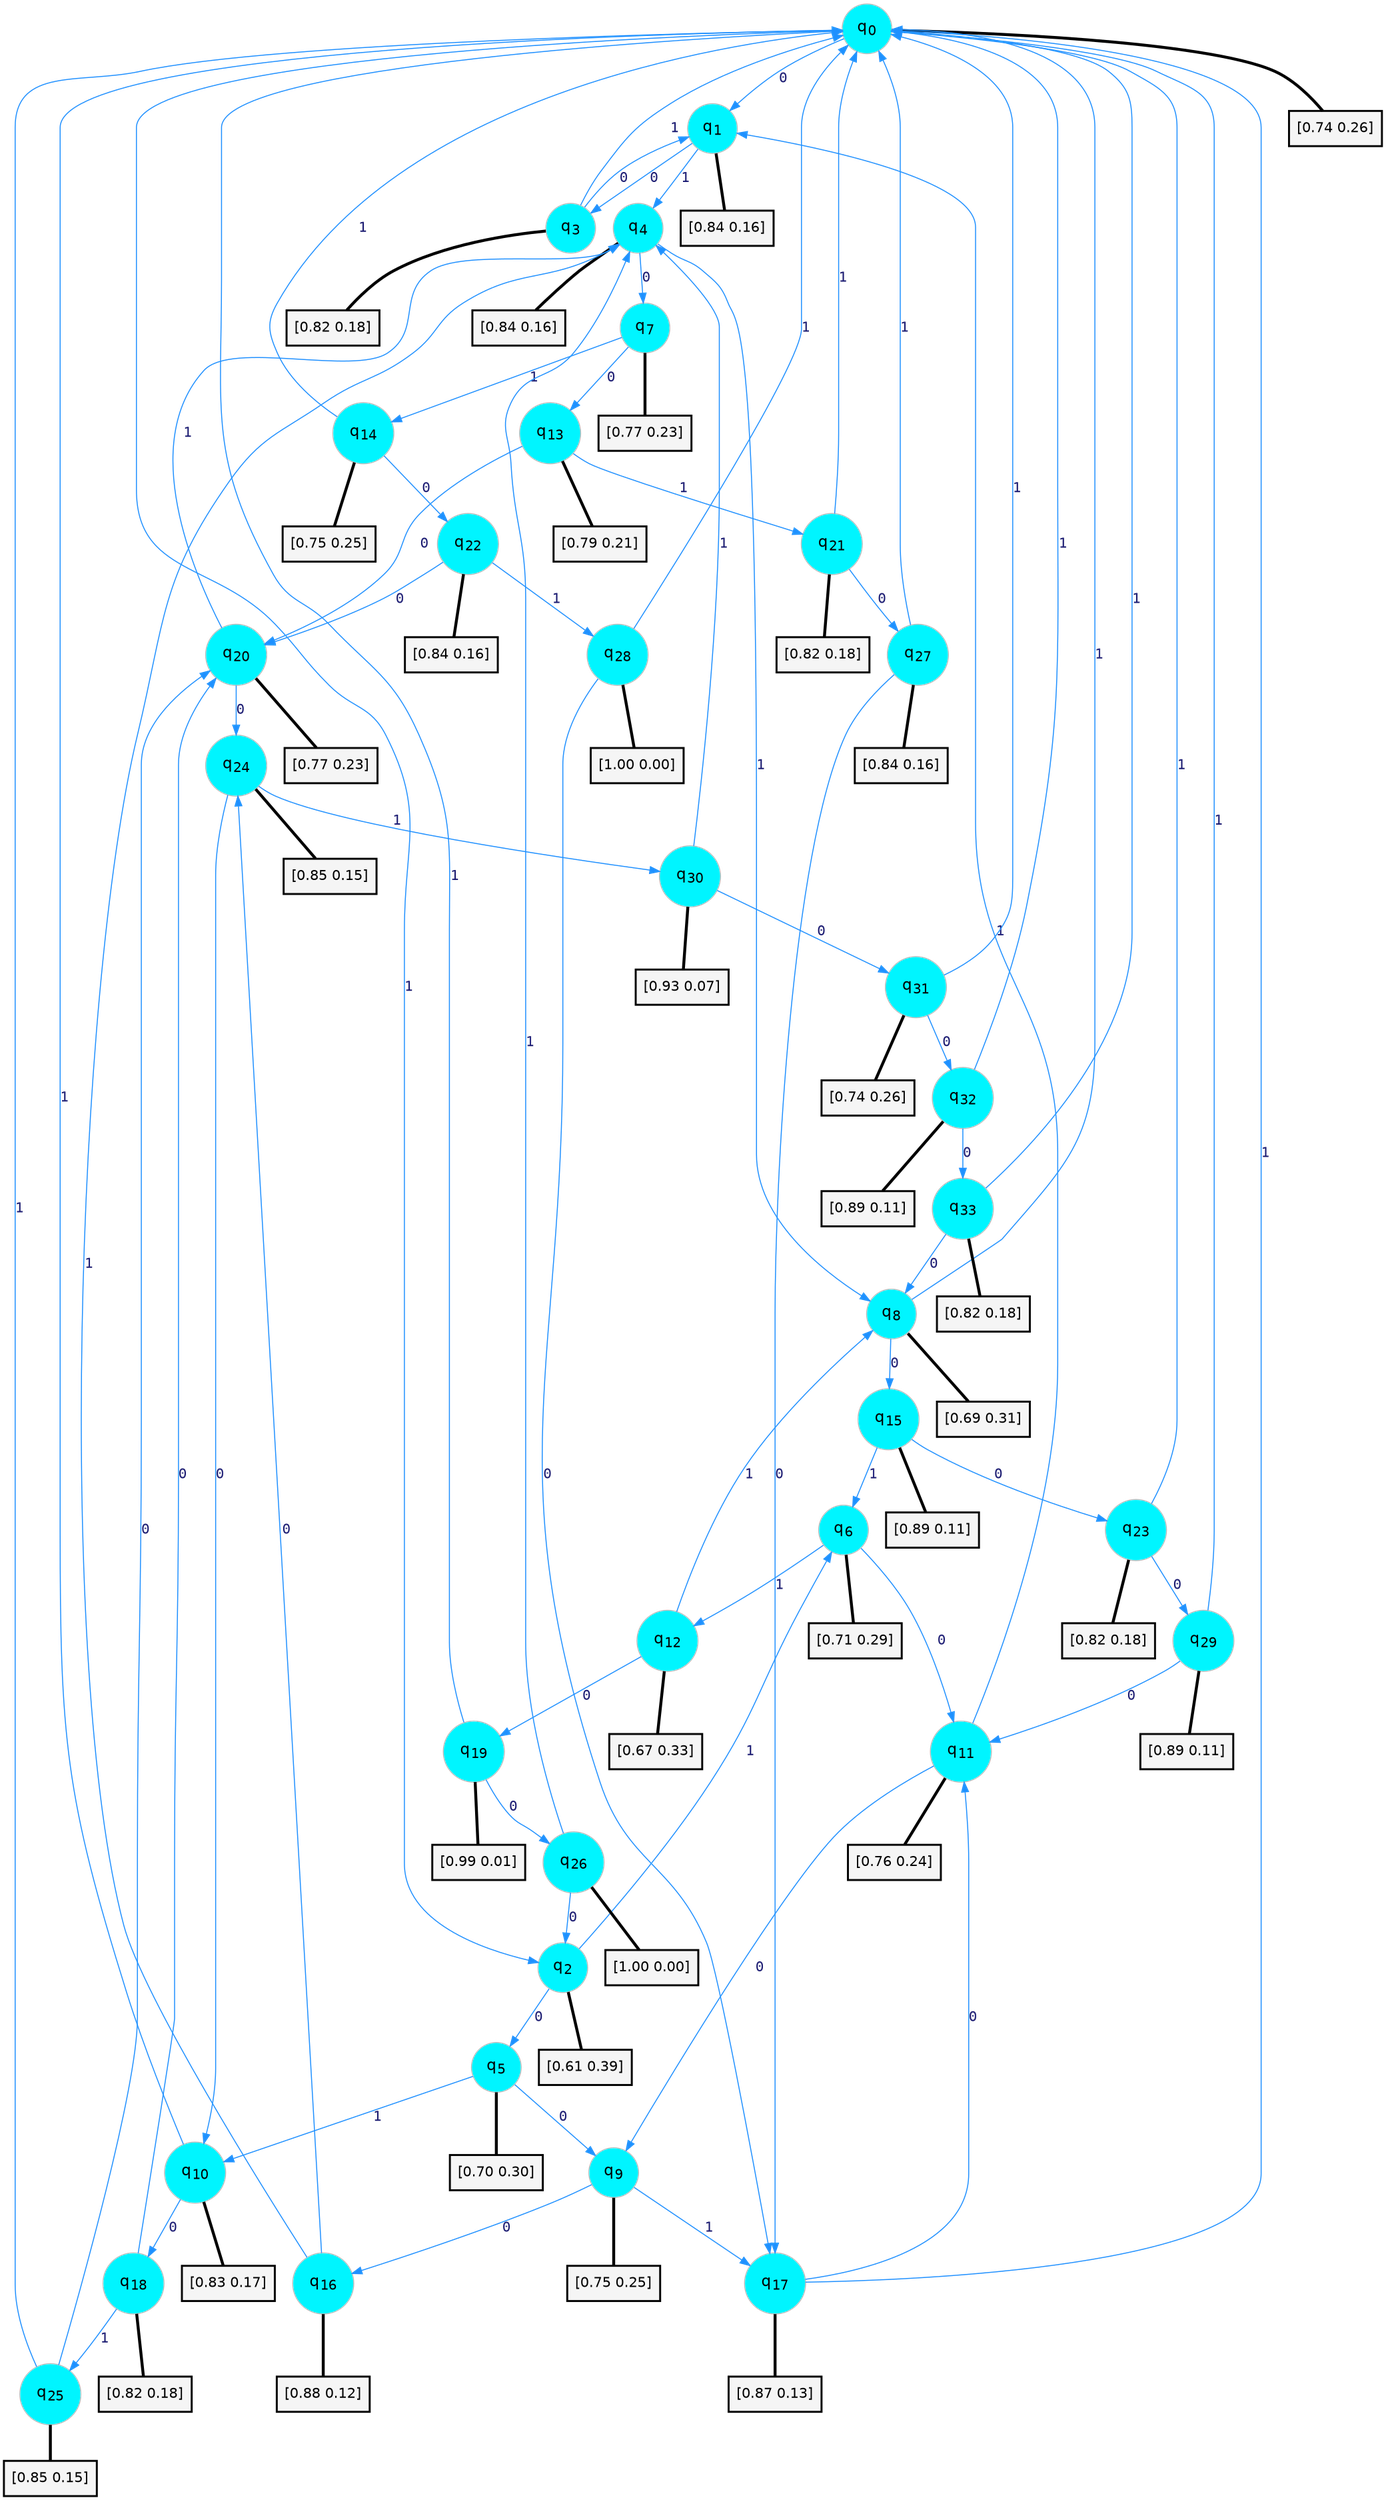 digraph G {
graph [
bgcolor=transparent, dpi=300, rankdir=TD, size="40,25"];
node [
color=gray, fillcolor=turquoise1, fontcolor=black, fontname=Helvetica, fontsize=16, fontweight=bold, shape=circle, style=filled];
edge [
arrowsize=1, color=dodgerblue1, fontcolor=midnightblue, fontname=courier, fontweight=bold, penwidth=1, style=solid, weight=20];
0[label=<q<SUB>0</SUB>>];
1[label=<q<SUB>1</SUB>>];
2[label=<q<SUB>2</SUB>>];
3[label=<q<SUB>3</SUB>>];
4[label=<q<SUB>4</SUB>>];
5[label=<q<SUB>5</SUB>>];
6[label=<q<SUB>6</SUB>>];
7[label=<q<SUB>7</SUB>>];
8[label=<q<SUB>8</SUB>>];
9[label=<q<SUB>9</SUB>>];
10[label=<q<SUB>10</SUB>>];
11[label=<q<SUB>11</SUB>>];
12[label=<q<SUB>12</SUB>>];
13[label=<q<SUB>13</SUB>>];
14[label=<q<SUB>14</SUB>>];
15[label=<q<SUB>15</SUB>>];
16[label=<q<SUB>16</SUB>>];
17[label=<q<SUB>17</SUB>>];
18[label=<q<SUB>18</SUB>>];
19[label=<q<SUB>19</SUB>>];
20[label=<q<SUB>20</SUB>>];
21[label=<q<SUB>21</SUB>>];
22[label=<q<SUB>22</SUB>>];
23[label=<q<SUB>23</SUB>>];
24[label=<q<SUB>24</SUB>>];
25[label=<q<SUB>25</SUB>>];
26[label=<q<SUB>26</SUB>>];
27[label=<q<SUB>27</SUB>>];
28[label=<q<SUB>28</SUB>>];
29[label=<q<SUB>29</SUB>>];
30[label=<q<SUB>30</SUB>>];
31[label=<q<SUB>31</SUB>>];
32[label=<q<SUB>32</SUB>>];
33[label=<q<SUB>33</SUB>>];
34[label="[0.74 0.26]", shape=box,fontcolor=black, fontname=Helvetica, fontsize=14, penwidth=2, fillcolor=whitesmoke,color=black];
35[label="[0.84 0.16]", shape=box,fontcolor=black, fontname=Helvetica, fontsize=14, penwidth=2, fillcolor=whitesmoke,color=black];
36[label="[0.61 0.39]", shape=box,fontcolor=black, fontname=Helvetica, fontsize=14, penwidth=2, fillcolor=whitesmoke,color=black];
37[label="[0.82 0.18]", shape=box,fontcolor=black, fontname=Helvetica, fontsize=14, penwidth=2, fillcolor=whitesmoke,color=black];
38[label="[0.84 0.16]", shape=box,fontcolor=black, fontname=Helvetica, fontsize=14, penwidth=2, fillcolor=whitesmoke,color=black];
39[label="[0.70 0.30]", shape=box,fontcolor=black, fontname=Helvetica, fontsize=14, penwidth=2, fillcolor=whitesmoke,color=black];
40[label="[0.71 0.29]", shape=box,fontcolor=black, fontname=Helvetica, fontsize=14, penwidth=2, fillcolor=whitesmoke,color=black];
41[label="[0.77 0.23]", shape=box,fontcolor=black, fontname=Helvetica, fontsize=14, penwidth=2, fillcolor=whitesmoke,color=black];
42[label="[0.69 0.31]", shape=box,fontcolor=black, fontname=Helvetica, fontsize=14, penwidth=2, fillcolor=whitesmoke,color=black];
43[label="[0.75 0.25]", shape=box,fontcolor=black, fontname=Helvetica, fontsize=14, penwidth=2, fillcolor=whitesmoke,color=black];
44[label="[0.83 0.17]", shape=box,fontcolor=black, fontname=Helvetica, fontsize=14, penwidth=2, fillcolor=whitesmoke,color=black];
45[label="[0.76 0.24]", shape=box,fontcolor=black, fontname=Helvetica, fontsize=14, penwidth=2, fillcolor=whitesmoke,color=black];
46[label="[0.67 0.33]", shape=box,fontcolor=black, fontname=Helvetica, fontsize=14, penwidth=2, fillcolor=whitesmoke,color=black];
47[label="[0.79 0.21]", shape=box,fontcolor=black, fontname=Helvetica, fontsize=14, penwidth=2, fillcolor=whitesmoke,color=black];
48[label="[0.75 0.25]", shape=box,fontcolor=black, fontname=Helvetica, fontsize=14, penwidth=2, fillcolor=whitesmoke,color=black];
49[label="[0.89 0.11]", shape=box,fontcolor=black, fontname=Helvetica, fontsize=14, penwidth=2, fillcolor=whitesmoke,color=black];
50[label="[0.88 0.12]", shape=box,fontcolor=black, fontname=Helvetica, fontsize=14, penwidth=2, fillcolor=whitesmoke,color=black];
51[label="[0.87 0.13]", shape=box,fontcolor=black, fontname=Helvetica, fontsize=14, penwidth=2, fillcolor=whitesmoke,color=black];
52[label="[0.82 0.18]", shape=box,fontcolor=black, fontname=Helvetica, fontsize=14, penwidth=2, fillcolor=whitesmoke,color=black];
53[label="[0.99 0.01]", shape=box,fontcolor=black, fontname=Helvetica, fontsize=14, penwidth=2, fillcolor=whitesmoke,color=black];
54[label="[0.77 0.23]", shape=box,fontcolor=black, fontname=Helvetica, fontsize=14, penwidth=2, fillcolor=whitesmoke,color=black];
55[label="[0.82 0.18]", shape=box,fontcolor=black, fontname=Helvetica, fontsize=14, penwidth=2, fillcolor=whitesmoke,color=black];
56[label="[0.84 0.16]", shape=box,fontcolor=black, fontname=Helvetica, fontsize=14, penwidth=2, fillcolor=whitesmoke,color=black];
57[label="[0.82 0.18]", shape=box,fontcolor=black, fontname=Helvetica, fontsize=14, penwidth=2, fillcolor=whitesmoke,color=black];
58[label="[0.85 0.15]", shape=box,fontcolor=black, fontname=Helvetica, fontsize=14, penwidth=2, fillcolor=whitesmoke,color=black];
59[label="[0.85 0.15]", shape=box,fontcolor=black, fontname=Helvetica, fontsize=14, penwidth=2, fillcolor=whitesmoke,color=black];
60[label="[1.00 0.00]", shape=box,fontcolor=black, fontname=Helvetica, fontsize=14, penwidth=2, fillcolor=whitesmoke,color=black];
61[label="[0.84 0.16]", shape=box,fontcolor=black, fontname=Helvetica, fontsize=14, penwidth=2, fillcolor=whitesmoke,color=black];
62[label="[1.00 0.00]", shape=box,fontcolor=black, fontname=Helvetica, fontsize=14, penwidth=2, fillcolor=whitesmoke,color=black];
63[label="[0.89 0.11]", shape=box,fontcolor=black, fontname=Helvetica, fontsize=14, penwidth=2, fillcolor=whitesmoke,color=black];
64[label="[0.93 0.07]", shape=box,fontcolor=black, fontname=Helvetica, fontsize=14, penwidth=2, fillcolor=whitesmoke,color=black];
65[label="[0.74 0.26]", shape=box,fontcolor=black, fontname=Helvetica, fontsize=14, penwidth=2, fillcolor=whitesmoke,color=black];
66[label="[0.89 0.11]", shape=box,fontcolor=black, fontname=Helvetica, fontsize=14, penwidth=2, fillcolor=whitesmoke,color=black];
67[label="[0.82 0.18]", shape=box,fontcolor=black, fontname=Helvetica, fontsize=14, penwidth=2, fillcolor=whitesmoke,color=black];
0->1 [label=0];
0->2 [label=1];
0->34 [arrowhead=none, penwidth=3,color=black];
1->3 [label=0];
1->4 [label=1];
1->35 [arrowhead=none, penwidth=3,color=black];
2->5 [label=0];
2->6 [label=1];
2->36 [arrowhead=none, penwidth=3,color=black];
3->1 [label=0];
3->0 [label=1];
3->37 [arrowhead=none, penwidth=3,color=black];
4->7 [label=0];
4->8 [label=1];
4->38 [arrowhead=none, penwidth=3,color=black];
5->9 [label=0];
5->10 [label=1];
5->39 [arrowhead=none, penwidth=3,color=black];
6->11 [label=0];
6->12 [label=1];
6->40 [arrowhead=none, penwidth=3,color=black];
7->13 [label=0];
7->14 [label=1];
7->41 [arrowhead=none, penwidth=3,color=black];
8->15 [label=0];
8->0 [label=1];
8->42 [arrowhead=none, penwidth=3,color=black];
9->16 [label=0];
9->17 [label=1];
9->43 [arrowhead=none, penwidth=3,color=black];
10->18 [label=0];
10->0 [label=1];
10->44 [arrowhead=none, penwidth=3,color=black];
11->9 [label=0];
11->1 [label=1];
11->45 [arrowhead=none, penwidth=3,color=black];
12->19 [label=0];
12->8 [label=1];
12->46 [arrowhead=none, penwidth=3,color=black];
13->20 [label=0];
13->21 [label=1];
13->47 [arrowhead=none, penwidth=3,color=black];
14->22 [label=0];
14->0 [label=1];
14->48 [arrowhead=none, penwidth=3,color=black];
15->23 [label=0];
15->6 [label=1];
15->49 [arrowhead=none, penwidth=3,color=black];
16->24 [label=0];
16->4 [label=1];
16->50 [arrowhead=none, penwidth=3,color=black];
17->11 [label=0];
17->0 [label=1];
17->51 [arrowhead=none, penwidth=3,color=black];
18->20 [label=0];
18->25 [label=1];
18->52 [arrowhead=none, penwidth=3,color=black];
19->26 [label=0];
19->0 [label=1];
19->53 [arrowhead=none, penwidth=3,color=black];
20->24 [label=0];
20->4 [label=1];
20->54 [arrowhead=none, penwidth=3,color=black];
21->27 [label=0];
21->0 [label=1];
21->55 [arrowhead=none, penwidth=3,color=black];
22->20 [label=0];
22->28 [label=1];
22->56 [arrowhead=none, penwidth=3,color=black];
23->29 [label=0];
23->0 [label=1];
23->57 [arrowhead=none, penwidth=3,color=black];
24->10 [label=0];
24->30 [label=1];
24->58 [arrowhead=none, penwidth=3,color=black];
25->20 [label=0];
25->0 [label=1];
25->59 [arrowhead=none, penwidth=3,color=black];
26->2 [label=0];
26->4 [label=1];
26->60 [arrowhead=none, penwidth=3,color=black];
27->17 [label=0];
27->0 [label=1];
27->61 [arrowhead=none, penwidth=3,color=black];
28->17 [label=0];
28->0 [label=1];
28->62 [arrowhead=none, penwidth=3,color=black];
29->11 [label=0];
29->0 [label=1];
29->63 [arrowhead=none, penwidth=3,color=black];
30->31 [label=0];
30->4 [label=1];
30->64 [arrowhead=none, penwidth=3,color=black];
31->32 [label=0];
31->0 [label=1];
31->65 [arrowhead=none, penwidth=3,color=black];
32->33 [label=0];
32->0 [label=1];
32->66 [arrowhead=none, penwidth=3,color=black];
33->8 [label=0];
33->0 [label=1];
33->67 [arrowhead=none, penwidth=3,color=black];
}
